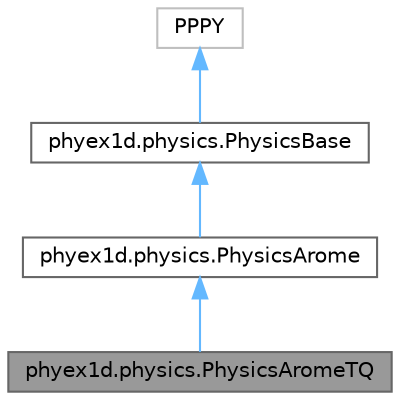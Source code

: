 digraph "phyex1d.physics.PhysicsAromeTQ"
{
 // LATEX_PDF_SIZE
  bgcolor="transparent";
  edge [fontname=Helvetica,fontsize=10,labelfontname=Helvetica,labelfontsize=10];
  node [fontname=Helvetica,fontsize=10,shape=box,height=0.2,width=0.4];
  Node1 [id="Node000001",label="phyex1d.physics.PhysicsAromeTQ",height=0.2,width=0.4,color="gray40", fillcolor="grey60", style="filled", fontcolor="black",tooltip=" "];
  Node2 -> Node1 [id="edge1_Node000001_Node000002",dir="back",color="steelblue1",style="solid",tooltip=" "];
  Node2 [id="Node000002",label="phyex1d.physics.PhysicsArome",height=0.2,width=0.4,color="gray40", fillcolor="white", style="filled",URL="$classphyex1d_1_1physics_1_1PhysicsArome.html",tooltip=" "];
  Node3 -> Node2 [id="edge2_Node000002_Node000003",dir="back",color="steelblue1",style="solid",tooltip=" "];
  Node3 [id="Node000003",label="phyex1d.physics.PhysicsBase",height=0.2,width=0.4,color="gray40", fillcolor="white", style="filled",URL="$classphyex1d_1_1physics_1_1PhysicsBase.html",tooltip=" "];
  Node4 -> Node3 [id="edge3_Node000003_Node000004",dir="back",color="steelblue1",style="solid",tooltip=" "];
  Node4 [id="Node000004",label="PPPY",height=0.2,width=0.4,color="grey75", fillcolor="white", style="filled",tooltip=" "];
}
